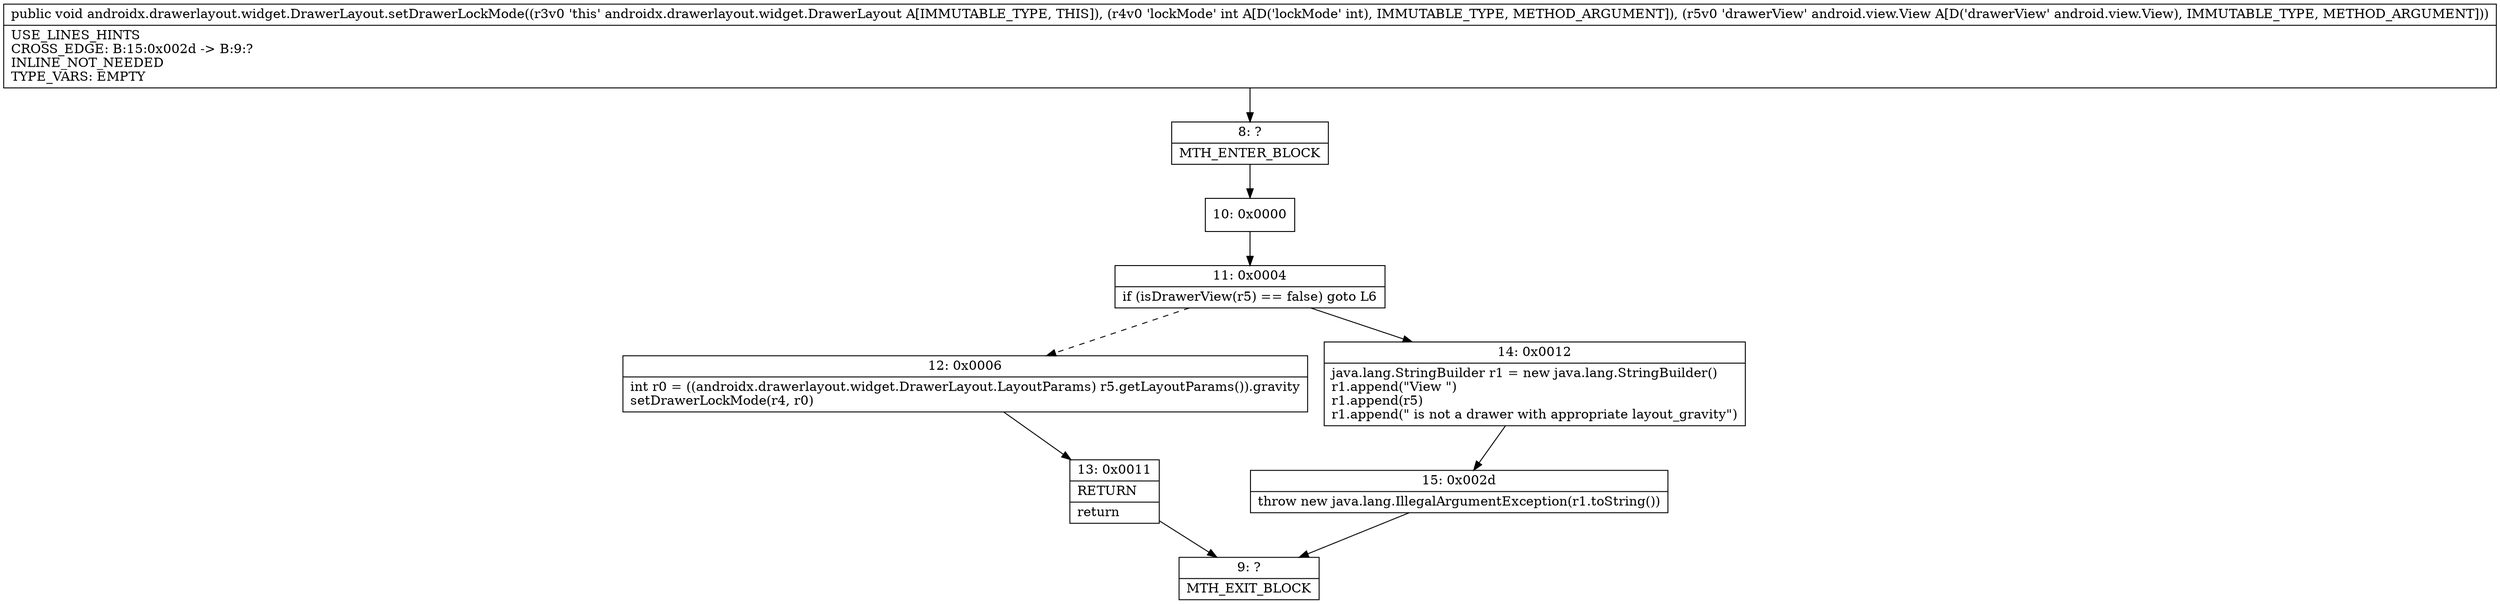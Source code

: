 digraph "CFG forandroidx.drawerlayout.widget.DrawerLayout.setDrawerLockMode(ILandroid\/view\/View;)V" {
Node_8 [shape=record,label="{8\:\ ?|MTH_ENTER_BLOCK\l}"];
Node_10 [shape=record,label="{10\:\ 0x0000}"];
Node_11 [shape=record,label="{11\:\ 0x0004|if (isDrawerView(r5) == false) goto L6\l}"];
Node_12 [shape=record,label="{12\:\ 0x0006|int r0 = ((androidx.drawerlayout.widget.DrawerLayout.LayoutParams) r5.getLayoutParams()).gravity\lsetDrawerLockMode(r4, r0)\l}"];
Node_13 [shape=record,label="{13\:\ 0x0011|RETURN\l|return\l}"];
Node_9 [shape=record,label="{9\:\ ?|MTH_EXIT_BLOCK\l}"];
Node_14 [shape=record,label="{14\:\ 0x0012|java.lang.StringBuilder r1 = new java.lang.StringBuilder()\lr1.append(\"View \")\lr1.append(r5)\lr1.append(\" is not a drawer with appropriate layout_gravity\")\l}"];
Node_15 [shape=record,label="{15\:\ 0x002d|throw new java.lang.IllegalArgumentException(r1.toString())\l}"];
MethodNode[shape=record,label="{public void androidx.drawerlayout.widget.DrawerLayout.setDrawerLockMode((r3v0 'this' androidx.drawerlayout.widget.DrawerLayout A[IMMUTABLE_TYPE, THIS]), (r4v0 'lockMode' int A[D('lockMode' int), IMMUTABLE_TYPE, METHOD_ARGUMENT]), (r5v0 'drawerView' android.view.View A[D('drawerView' android.view.View), IMMUTABLE_TYPE, METHOD_ARGUMENT]))  | USE_LINES_HINTS\lCROSS_EDGE: B:15:0x002d \-\> B:9:?\lINLINE_NOT_NEEDED\lTYPE_VARS: EMPTY\l}"];
MethodNode -> Node_8;Node_8 -> Node_10;
Node_10 -> Node_11;
Node_11 -> Node_12[style=dashed];
Node_11 -> Node_14;
Node_12 -> Node_13;
Node_13 -> Node_9;
Node_14 -> Node_15;
Node_15 -> Node_9;
}

